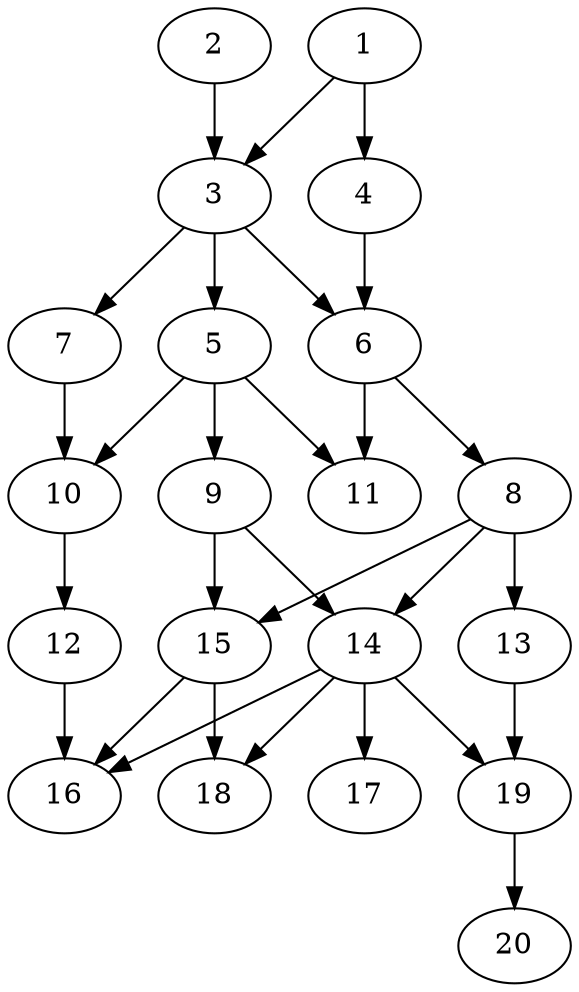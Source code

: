 // DAG automatically generated by daggen at Tue Jul 23 14:22:50 2019
// ./daggen --dot -n 20 --ccr 0.4 --fat 0.5 --regular 0.5 --density 0.6 --mindata 5242880 --maxdata 52428800 
digraph G {
  1 [size="93972480", alpha="0.03", expect_size="37588992"] 
  1 -> 3 [size ="37588992"]
  1 -> 4 [size ="37588992"]
  2 [size="100994560", alpha="0.03", expect_size="40397824"] 
  2 -> 3 [size ="40397824"]
  3 [size="62279680", alpha="0.10", expect_size="24911872"] 
  3 -> 5 [size ="24911872"]
  3 -> 6 [size ="24911872"]
  3 -> 7 [size ="24911872"]
  4 [size="32089600", alpha="0.19", expect_size="12835840"] 
  4 -> 6 [size ="12835840"]
  5 [size="13698560", alpha="0.06", expect_size="5479424"] 
  5 -> 9 [size ="5479424"]
  5 -> 10 [size ="5479424"]
  5 -> 11 [size ="5479424"]
  6 [size="109130240", alpha="0.19", expect_size="43652096"] 
  6 -> 8 [size ="43652096"]
  6 -> 11 [size ="43652096"]
  7 [size="84953600", alpha="0.06", expect_size="33981440"] 
  7 -> 10 [size ="33981440"]
  8 [size="46074880", alpha="0.13", expect_size="18429952"] 
  8 -> 13 [size ="18429952"]
  8 -> 14 [size ="18429952"]
  8 -> 15 [size ="18429952"]
  9 [size="71475200", alpha="0.02", expect_size="28590080"] 
  9 -> 14 [size ="28590080"]
  9 -> 15 [size ="28590080"]
  10 [size="24737280", alpha="0.17", expect_size="9894912"] 
  10 -> 12 [size ="9894912"]
  11 [size="24192000", alpha="0.12", expect_size="9676800"] 
  12 [size="41026560", alpha="0.12", expect_size="16410624"] 
  12 -> 16 [size ="16410624"]
  13 [size="57251840", alpha="0.04", expect_size="22900736"] 
  13 -> 19 [size ="22900736"]
  14 [size="118320640", alpha="0.19", expect_size="47328256"] 
  14 -> 16 [size ="47328256"]
  14 -> 17 [size ="47328256"]
  14 -> 18 [size ="47328256"]
  14 -> 19 [size ="47328256"]
  15 [size="114923520", alpha="0.15", expect_size="45969408"] 
  15 -> 16 [size ="45969408"]
  15 -> 18 [size ="45969408"]
  16 [size="30279680", alpha="0.13", expect_size="12111872"] 
  17 [size="22663680", alpha="0.08", expect_size="9065472"] 
  18 [size="60103680", alpha="0.15", expect_size="24041472"] 
  19 [size="16796160", alpha="0.07", expect_size="6718464"] 
  19 -> 20 [size ="6718464"]
  20 [size="30968320", alpha="0.11", expect_size="12387328"] 
}
